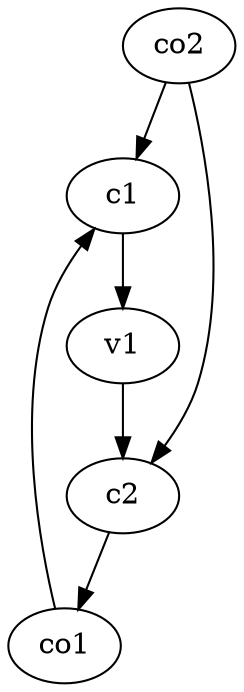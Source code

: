 strict digraph  {
c1;
c2;
v1;
co1;
co2;
c1 -> v1  [weight=1];
c2 -> co1  [weight=1];
v1 -> c2  [weight=1];
co1 -> c1  [weight=1];
co2 -> c1  [weight=1];
co2 -> c2  [weight=1];
}
